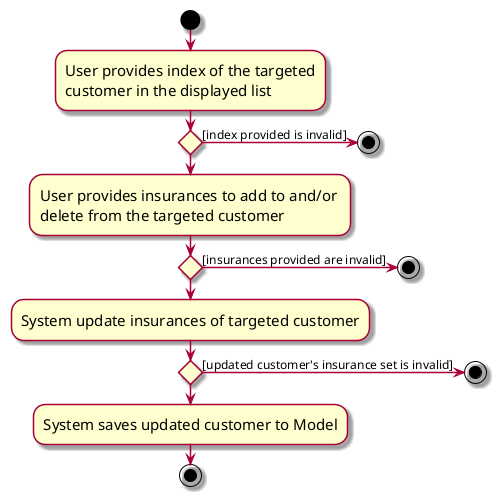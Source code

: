 @startuml
skin rose
skinparam ActivityFontSize 15
skinparam ArrowFontSize 12
start
:User provides index of the targeted
customer in the displayed list;

if () then
    :User provides insurances to add to and/or \ndelete from the targeted customer;
    if () then
        :System update insurances of targeted customer;
        if () then
        :System saves updated customer to Model;
        else ([updated customer's insurance set is invalid])
            stop
        endif
        stop
    else ([insurances provided are invalid])
        stop
    endif
else ([index provided is invalid])
    stop
endif
@enduml